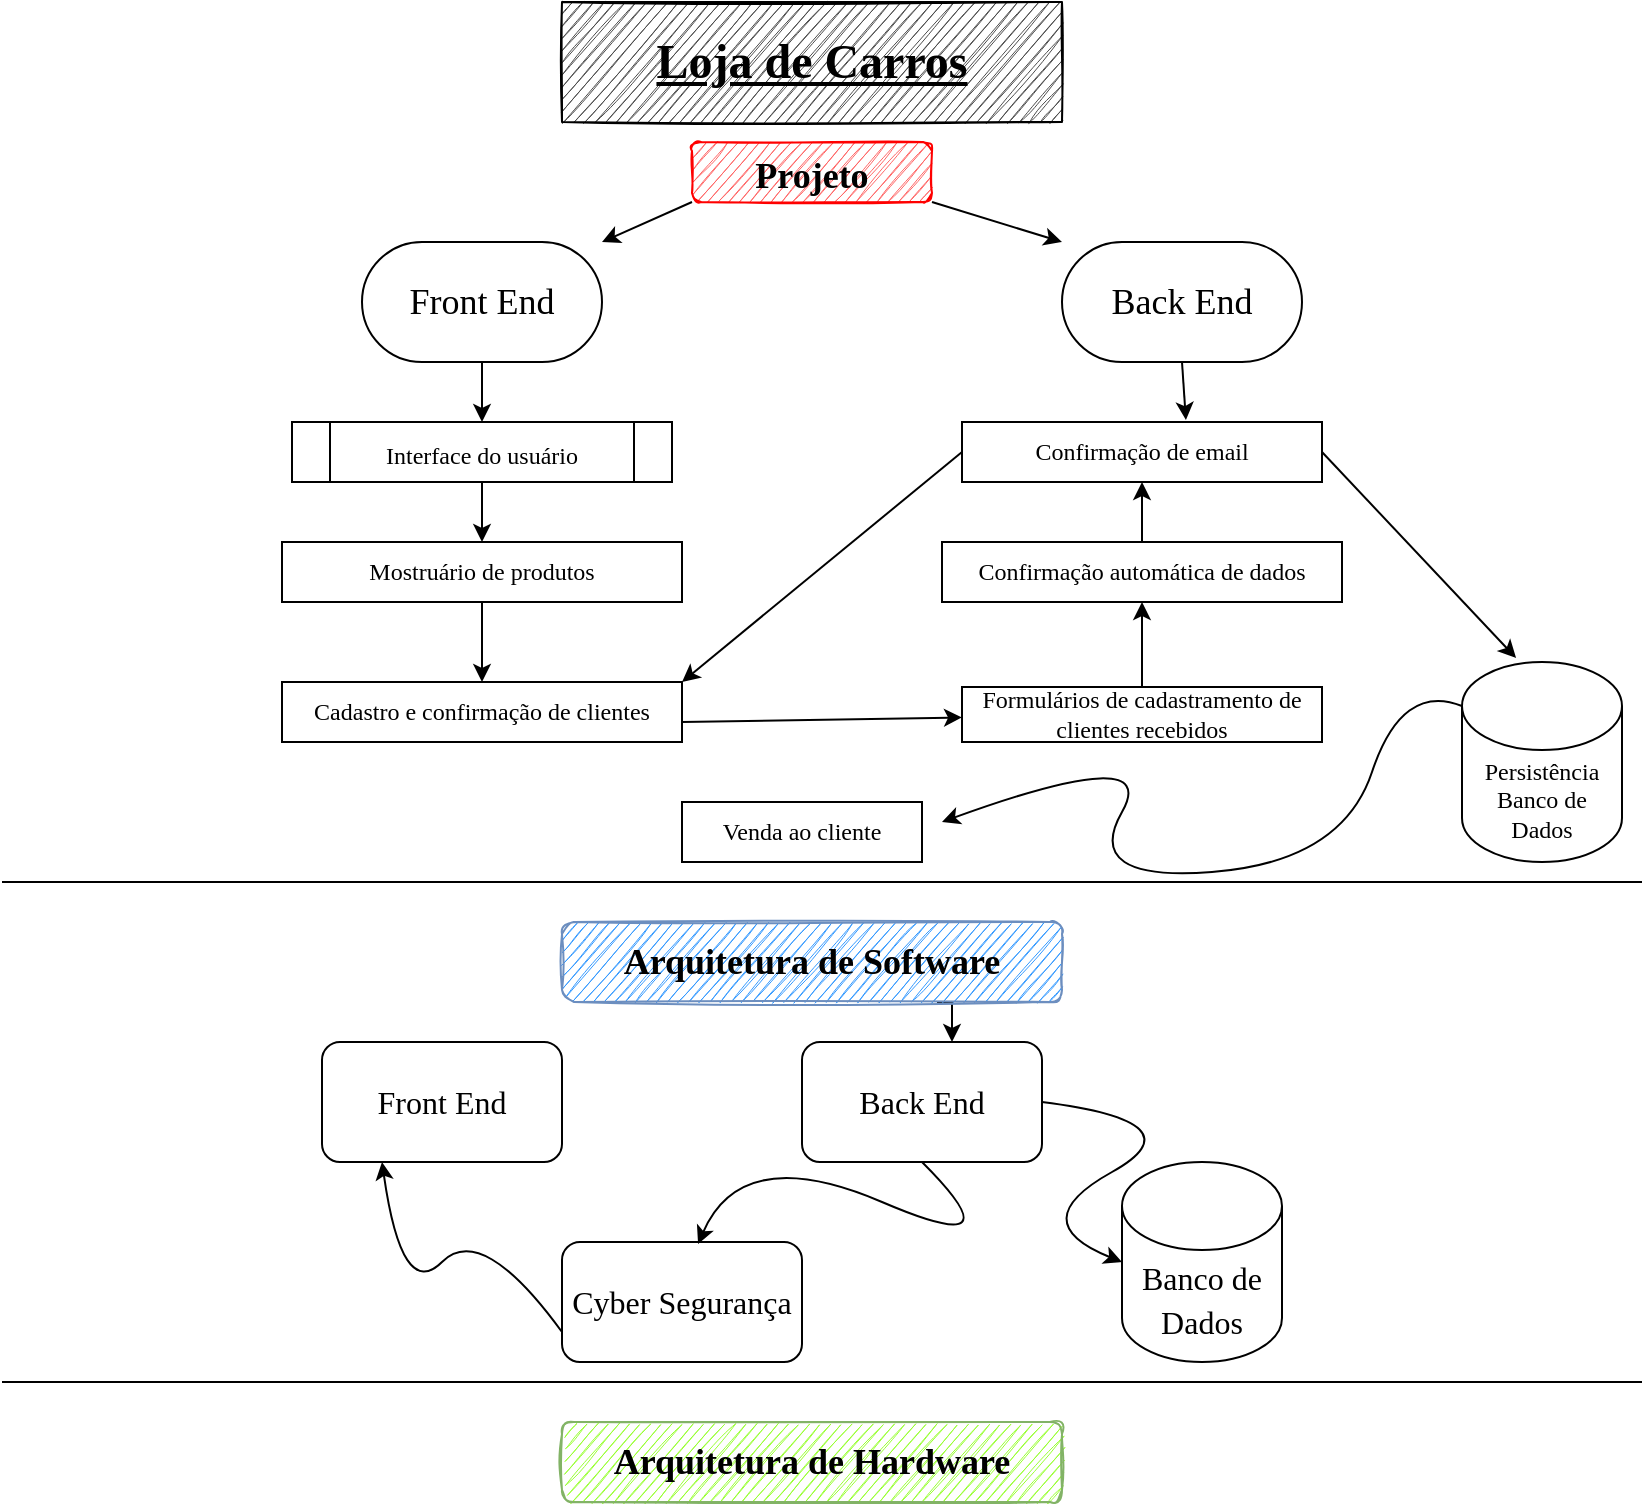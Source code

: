 <mxfile version="15.5.8" type="github">
  <diagram id="p7kDaAFhIi68iwCFzF20" name="Página-1">
    <mxGraphModel dx="1014" dy="546" grid="1" gridSize="10" guides="1" tooltips="1" connect="1" arrows="1" fold="1" page="1" pageScale="1" pageWidth="827" pageHeight="1169" math="0" shadow="0">
      <root>
        <mxCell id="qlQ8PFDM8nDWPTk6npvO-0" />
        <mxCell id="qlQ8PFDM8nDWPTk6npvO-1" parent="qlQ8PFDM8nDWPTk6npvO-0" />
        <mxCell id="aVcyfSPcGgtynPqEaSZF-3" value="&lt;font style=&quot;font-size: 24px&quot; face=&quot;Comic Sans MS&quot;&gt;&lt;b&gt;&lt;u&gt;Loja de Carros&lt;/u&gt;&lt;/b&gt;&lt;/font&gt;" style="rounded=0;whiteSpace=wrap;html=1;sketch=1;fillColor=#4D4D4D;" parent="qlQ8PFDM8nDWPTk6npvO-1" vertex="1">
          <mxGeometry x="280" width="250" height="60" as="geometry" />
        </mxCell>
        <mxCell id="aVcyfSPcGgtynPqEaSZF-15" style="edgeStyle=none;rounded=0;orthogonalLoop=1;jettySize=auto;html=1;exitX=0;exitY=1;exitDx=0;exitDy=0;entryX=1;entryY=0;entryDx=0;entryDy=0;fontFamily=Comic Sans MS;fontSize=10;" parent="qlQ8PFDM8nDWPTk6npvO-1" source="aVcyfSPcGgtynPqEaSZF-8" target="aVcyfSPcGgtynPqEaSZF-12" edge="1">
          <mxGeometry relative="1" as="geometry" />
        </mxCell>
        <mxCell id="aVcyfSPcGgtynPqEaSZF-16" style="edgeStyle=none;rounded=0;orthogonalLoop=1;jettySize=auto;html=1;exitX=1;exitY=1;exitDx=0;exitDy=0;entryX=0;entryY=0;entryDx=0;entryDy=0;fontFamily=Comic Sans MS;fontSize=10;" parent="qlQ8PFDM8nDWPTk6npvO-1" source="aVcyfSPcGgtynPqEaSZF-8" target="aVcyfSPcGgtynPqEaSZF-11" edge="1">
          <mxGeometry relative="1" as="geometry" />
        </mxCell>
        <mxCell id="aVcyfSPcGgtynPqEaSZF-8" value="&lt;font style=&quot;font-size: 18px&quot;&gt;&lt;b&gt;Projeto&lt;/b&gt;&lt;/font&gt;" style="rounded=1;whiteSpace=wrap;html=1;fontFamily=Comic Sans MS;fontSize=24;sketch=1;fillColor=#FF6666;strokeColor=#FF0000;" parent="qlQ8PFDM8nDWPTk6npvO-1" vertex="1">
          <mxGeometry x="345" y="70" width="120" height="30" as="geometry" />
        </mxCell>
        <mxCell id="aVcyfSPcGgtynPqEaSZF-31" style="edgeStyle=none;rounded=0;orthogonalLoop=1;jettySize=auto;html=1;exitX=0.5;exitY=1;exitDx=0;exitDy=0;fontFamily=Comic Sans MS;fontSize=12;entryX=0.622;entryY=-0.033;entryDx=0;entryDy=0;entryPerimeter=0;" parent="qlQ8PFDM8nDWPTk6npvO-1" source="aVcyfSPcGgtynPqEaSZF-11" target="aVcyfSPcGgtynPqEaSZF-30" edge="1">
          <mxGeometry relative="1" as="geometry">
            <mxPoint x="590" y="200" as="targetPoint" />
          </mxGeometry>
        </mxCell>
        <mxCell id="aVcyfSPcGgtynPqEaSZF-11" value="Back End" style="rounded=1;whiteSpace=wrap;html=1;fontFamily=Comic Sans MS;fontSize=18;arcSize=50;" parent="qlQ8PFDM8nDWPTk6npvO-1" vertex="1">
          <mxGeometry x="530" y="120" width="120" height="60" as="geometry" />
        </mxCell>
        <mxCell id="aVcyfSPcGgtynPqEaSZF-13" style="edgeStyle=none;rounded=0;orthogonalLoop=1;jettySize=auto;html=1;exitX=0.5;exitY=1;exitDx=0;exitDy=0;fontFamily=Comic Sans MS;fontSize=18;" parent="qlQ8PFDM8nDWPTk6npvO-1" source="aVcyfSPcGgtynPqEaSZF-12" edge="1">
          <mxGeometry relative="1" as="geometry">
            <mxPoint x="240" y="210" as="targetPoint" />
          </mxGeometry>
        </mxCell>
        <mxCell id="aVcyfSPcGgtynPqEaSZF-12" value="Front End" style="rounded=1;whiteSpace=wrap;html=1;fontFamily=Comic Sans MS;fontSize=18;arcSize=50;" parent="qlQ8PFDM8nDWPTk6npvO-1" vertex="1">
          <mxGeometry x="180" y="120" width="120" height="60" as="geometry" />
        </mxCell>
        <mxCell id="aVcyfSPcGgtynPqEaSZF-17" style="edgeStyle=none;rounded=0;orthogonalLoop=1;jettySize=auto;html=1;exitX=0.5;exitY=1;exitDx=0;exitDy=0;fontFamily=Comic Sans MS;fontSize=12;" parent="qlQ8PFDM8nDWPTk6npvO-1" source="aVcyfSPcGgtynPqEaSZF-14" edge="1">
          <mxGeometry relative="1" as="geometry">
            <mxPoint x="240" y="270" as="targetPoint" />
          </mxGeometry>
        </mxCell>
        <mxCell id="aVcyfSPcGgtynPqEaSZF-14" value="&lt;font style=&quot;font-size: 12px&quot;&gt;Interface do usuário&lt;/font&gt;" style="shape=process;whiteSpace=wrap;html=1;backgroundOutline=1;fontFamily=Comic Sans MS;fontSize=18;" parent="qlQ8PFDM8nDWPTk6npvO-1" vertex="1">
          <mxGeometry x="145" y="210" width="190" height="30" as="geometry" />
        </mxCell>
        <mxCell id="aVcyfSPcGgtynPqEaSZF-21" style="edgeStyle=none;rounded=0;orthogonalLoop=1;jettySize=auto;html=1;exitX=0.5;exitY=1;exitDx=0;exitDy=0;fontFamily=Comic Sans MS;fontSize=12;" parent="qlQ8PFDM8nDWPTk6npvO-1" source="aVcyfSPcGgtynPqEaSZF-19" edge="1">
          <mxGeometry relative="1" as="geometry">
            <mxPoint x="240" y="340" as="targetPoint" />
          </mxGeometry>
        </mxCell>
        <mxCell id="aVcyfSPcGgtynPqEaSZF-19" value="Mostruário de produtos" style="rounded=0;whiteSpace=wrap;html=1;fontFamily=Comic Sans MS;fontSize=12;" parent="qlQ8PFDM8nDWPTk6npvO-1" vertex="1">
          <mxGeometry x="140" y="270" width="200" height="30" as="geometry" />
        </mxCell>
        <mxCell id="aVcyfSPcGgtynPqEaSZF-26" style="edgeStyle=none;rounded=0;orthogonalLoop=1;jettySize=auto;html=1;fontFamily=Comic Sans MS;fontSize=12;exitX=1;exitY=0.667;exitDx=0;exitDy=0;exitPerimeter=0;" parent="qlQ8PFDM8nDWPTk6npvO-1" source="aVcyfSPcGgtynPqEaSZF-20" target="aVcyfSPcGgtynPqEaSZF-27" edge="1">
          <mxGeometry relative="1" as="geometry">
            <mxPoint x="470" y="350" as="targetPoint" />
            <mxPoint x="350" y="360" as="sourcePoint" />
          </mxGeometry>
        </mxCell>
        <mxCell id="aVcyfSPcGgtynPqEaSZF-20" value="Cadastro e confirmação&amp;nbsp;de clientes" style="rounded=0;whiteSpace=wrap;html=1;fontFamily=Comic Sans MS;fontSize=12;" parent="qlQ8PFDM8nDWPTk6npvO-1" vertex="1">
          <mxGeometry x="140" y="340" width="200" height="30" as="geometry" />
        </mxCell>
        <mxCell id="aVcyfSPcGgtynPqEaSZF-24" value="Venda ao cliente" style="rounded=0;whiteSpace=wrap;html=1;fontFamily=Comic Sans MS;fontSize=12;" parent="qlQ8PFDM8nDWPTk6npvO-1" vertex="1">
          <mxGeometry x="340" y="400" width="120" height="30" as="geometry" />
        </mxCell>
        <mxCell id="aVcyfSPcGgtynPqEaSZF-35" style="edgeStyle=none;rounded=0;orthogonalLoop=1;jettySize=auto;html=1;exitX=0.5;exitY=0;exitDx=0;exitDy=0;fontFamily=Comic Sans MS;fontSize=12;entryX=0.5;entryY=1;entryDx=0;entryDy=0;" parent="qlQ8PFDM8nDWPTk6npvO-1" source="aVcyfSPcGgtynPqEaSZF-27" target="aVcyfSPcGgtynPqEaSZF-28" edge="1">
          <mxGeometry relative="1" as="geometry">
            <mxPoint x="570" y="310" as="targetPoint" />
          </mxGeometry>
        </mxCell>
        <mxCell id="aVcyfSPcGgtynPqEaSZF-27" value="Formulários de cadastramento de clientes recebidos" style="rounded=0;whiteSpace=wrap;html=1;fontFamily=Comic Sans MS;fontSize=12;" parent="qlQ8PFDM8nDWPTk6npvO-1" vertex="1">
          <mxGeometry x="480" y="342.5" width="180" height="27.5" as="geometry" />
        </mxCell>
        <mxCell id="aVcyfSPcGgtynPqEaSZF-36" style="edgeStyle=none;rounded=0;orthogonalLoop=1;jettySize=auto;html=1;exitX=0.5;exitY=0;exitDx=0;exitDy=0;entryX=0.5;entryY=1;entryDx=0;entryDy=0;fontFamily=Comic Sans MS;fontSize=12;" parent="qlQ8PFDM8nDWPTk6npvO-1" source="aVcyfSPcGgtynPqEaSZF-28" target="aVcyfSPcGgtynPqEaSZF-30" edge="1">
          <mxGeometry relative="1" as="geometry" />
        </mxCell>
        <mxCell id="aVcyfSPcGgtynPqEaSZF-38" style="edgeStyle=none;rounded=0;orthogonalLoop=1;jettySize=auto;html=1;exitX=0;exitY=0.5;exitDx=0;exitDy=0;fontFamily=Comic Sans MS;fontSize=12;entryX=1;entryY=0;entryDx=0;entryDy=0;entryPerimeter=0;" parent="qlQ8PFDM8nDWPTk6npvO-1" source="aVcyfSPcGgtynPqEaSZF-30" target="aVcyfSPcGgtynPqEaSZF-20" edge="1">
          <mxGeometry relative="1" as="geometry">
            <mxPoint x="350" y="340" as="targetPoint" />
          </mxGeometry>
        </mxCell>
        <mxCell id="aVcyfSPcGgtynPqEaSZF-28" value="Confirmação automática de dados" style="rounded=0;whiteSpace=wrap;html=1;fontFamily=Comic Sans MS;fontSize=12;" parent="qlQ8PFDM8nDWPTk6npvO-1" vertex="1">
          <mxGeometry x="470" y="270" width="200" height="30" as="geometry" />
        </mxCell>
        <mxCell id="aVcyfSPcGgtynPqEaSZF-29" value="Persistência&lt;br&gt;Banco de&lt;br&gt;Dados" style="shape=cylinder3;whiteSpace=wrap;html=1;boundedLbl=1;backgroundOutline=1;size=22;fontFamily=Comic Sans MS;fontSize=12;" parent="qlQ8PFDM8nDWPTk6npvO-1" vertex="1">
          <mxGeometry x="730" y="330" width="80" height="100" as="geometry" />
        </mxCell>
        <mxCell id="aVcyfSPcGgtynPqEaSZF-34" style="edgeStyle=none;rounded=0;orthogonalLoop=1;jettySize=auto;html=1;exitX=1;exitY=0.5;exitDx=0;exitDy=0;fontFamily=Comic Sans MS;fontSize=12;entryX=0.338;entryY=-0.02;entryDx=0;entryDy=0;entryPerimeter=0;" parent="qlQ8PFDM8nDWPTk6npvO-1" source="aVcyfSPcGgtynPqEaSZF-30" target="aVcyfSPcGgtynPqEaSZF-29" edge="1">
          <mxGeometry relative="1" as="geometry">
            <mxPoint x="750" y="350" as="targetPoint" />
          </mxGeometry>
        </mxCell>
        <mxCell id="aVcyfSPcGgtynPqEaSZF-30" value="&lt;span&gt;Confirmação de email&lt;/span&gt;" style="rounded=0;whiteSpace=wrap;html=1;fontFamily=Comic Sans MS;fontSize=12;" parent="qlQ8PFDM8nDWPTk6npvO-1" vertex="1">
          <mxGeometry x="480" y="210" width="180" height="30" as="geometry" />
        </mxCell>
        <mxCell id="bIJbOU5z_14CMwWA4z-d-14" style="edgeStyle=orthogonalEdgeStyle;rounded=0;orthogonalLoop=1;jettySize=auto;html=1;exitX=0.75;exitY=1;exitDx=0;exitDy=0;entryX=0.625;entryY=0;entryDx=0;entryDy=0;entryPerimeter=0;fontFamily=Comic Sans MS;fontSize=14;fontColor=#000000;" parent="qlQ8PFDM8nDWPTk6npvO-1" source="bIJbOU5z_14CMwWA4z-d-3" target="bIJbOU5z_14CMwWA4z-d-5" edge="1">
          <mxGeometry relative="1" as="geometry" />
        </mxCell>
        <mxCell id="bIJbOU5z_14CMwWA4z-d-3" value="&lt;font face=&quot;Comic Sans MS&quot; style=&quot;font-size: 18px&quot;&gt;&lt;b&gt;Arquitetura de Software&lt;/b&gt;&lt;/font&gt;" style="rounded=1;whiteSpace=wrap;html=1;fillColor=#3399FF;strokeColor=#6c8ebf;sketch=1;glass=0;" parent="qlQ8PFDM8nDWPTk6npvO-1" vertex="1">
          <mxGeometry x="280" y="460" width="250" height="40" as="geometry" />
        </mxCell>
        <mxCell id="bIJbOU5z_14CMwWA4z-d-4" value="&lt;font size=&quot;3&quot;&gt;Banco de Dados&lt;/font&gt;" style="shape=cylinder3;whiteSpace=wrap;html=1;boundedLbl=1;backgroundOutline=1;size=22;fontFamily=Comic Sans MS;fontSize=18;" parent="qlQ8PFDM8nDWPTk6npvO-1" vertex="1">
          <mxGeometry x="560" y="580" width="80" height="100" as="geometry" />
        </mxCell>
        <mxCell id="bIJbOU5z_14CMwWA4z-d-5" value="&lt;font style=&quot;font-size: 16px&quot;&gt;Back End&lt;/font&gt;" style="rounded=1;whiteSpace=wrap;html=1;fontFamily=Comic Sans MS;fontSize=18;" parent="qlQ8PFDM8nDWPTk6npvO-1" vertex="1">
          <mxGeometry x="400" y="520" width="120" height="60" as="geometry" />
        </mxCell>
        <mxCell id="bIJbOU5z_14CMwWA4z-d-6" value="&lt;font style=&quot;font-size: 16px&quot;&gt;Cyber Segurança&lt;/font&gt;" style="rounded=1;whiteSpace=wrap;html=1;fontFamily=Comic Sans MS;fontSize=18;" parent="qlQ8PFDM8nDWPTk6npvO-1" vertex="1">
          <mxGeometry x="280" y="620" width="120" height="60" as="geometry" />
        </mxCell>
        <mxCell id="bIJbOU5z_14CMwWA4z-d-7" value="&lt;font size=&quot;3&quot;&gt;Front End&lt;/font&gt;" style="rounded=1;whiteSpace=wrap;html=1;fontFamily=Comic Sans MS;fontSize=18;" parent="qlQ8PFDM8nDWPTk6npvO-1" vertex="1">
          <mxGeometry x="160" y="520" width="120" height="60" as="geometry" />
        </mxCell>
        <mxCell id="bIJbOU5z_14CMwWA4z-d-8" value="&lt;font face=&quot;Comic Sans MS&quot; style=&quot;font-size: 18px&quot;&gt;&lt;b&gt;Arquitetura de Hardware&lt;/b&gt;&lt;/font&gt;" style="rounded=1;whiteSpace=wrap;html=1;fillColor=#99FF33;strokeColor=#82b366;sketch=1;" parent="qlQ8PFDM8nDWPTk6npvO-1" vertex="1">
          <mxGeometry x="280" y="710" width="250" height="40" as="geometry" />
        </mxCell>
        <mxCell id="bIJbOU5z_14CMwWA4z-d-9" value="" style="curved=1;endArrow=classic;html=1;rounded=0;fontFamily=Comic Sans MS;fontSize=14;fontColor=#000000;exitX=1;exitY=0.5;exitDx=0;exitDy=0;entryX=0;entryY=0.5;entryDx=0;entryDy=0;entryPerimeter=0;" parent="qlQ8PFDM8nDWPTk6npvO-1" source="bIJbOU5z_14CMwWA4z-d-5" target="bIJbOU5z_14CMwWA4z-d-4" edge="1">
          <mxGeometry width="50" height="50" relative="1" as="geometry">
            <mxPoint x="460" y="670" as="sourcePoint" />
            <mxPoint x="550" y="630" as="targetPoint" />
            <Array as="points">
              <mxPoint x="600" y="560" />
              <mxPoint x="510" y="610" />
            </Array>
          </mxGeometry>
        </mxCell>
        <mxCell id="bIJbOU5z_14CMwWA4z-d-10" value="" style="curved=1;endArrow=classic;html=1;rounded=0;fontFamily=Comic Sans MS;fontSize=14;fontColor=#000000;exitX=0.5;exitY=1;exitDx=0;exitDy=0;entryX=0.567;entryY=0.017;entryDx=0;entryDy=0;entryPerimeter=0;" parent="qlQ8PFDM8nDWPTk6npvO-1" source="bIJbOU5z_14CMwWA4z-d-5" target="bIJbOU5z_14CMwWA4z-d-6" edge="1">
          <mxGeometry width="50" height="50" relative="1" as="geometry">
            <mxPoint x="270" y="460" as="sourcePoint" />
            <mxPoint x="190" y="510" as="targetPoint" />
            <Array as="points">
              <mxPoint x="510" y="630" />
              <mxPoint x="370" y="570" />
            </Array>
          </mxGeometry>
        </mxCell>
        <mxCell id="bIJbOU5z_14CMwWA4z-d-12" value="" style="curved=1;endArrow=classic;html=1;rounded=0;fontFamily=Comic Sans MS;fontSize=14;fontColor=#000000;entryX=0.25;entryY=1;entryDx=0;entryDy=0;exitX=0;exitY=0.75;exitDx=0;exitDy=0;" parent="qlQ8PFDM8nDWPTk6npvO-1" source="bIJbOU5z_14CMwWA4z-d-6" target="bIJbOU5z_14CMwWA4z-d-7" edge="1">
          <mxGeometry width="50" height="50" relative="1" as="geometry">
            <mxPoint x="270" y="660" as="sourcePoint" />
            <mxPoint x="260" y="640" as="targetPoint" />
            <Array as="points">
              <mxPoint x="240" y="610" />
              <mxPoint x="200" y="650" />
            </Array>
          </mxGeometry>
        </mxCell>
        <mxCell id="OYarK3M3KfXc6UeboWhu-0" value="" style="curved=1;endArrow=classic;html=1;rounded=0;exitX=0;exitY=0;exitDx=0;exitDy=22;exitPerimeter=0;" edge="1" parent="qlQ8PFDM8nDWPTk6npvO-1" source="aVcyfSPcGgtynPqEaSZF-29">
          <mxGeometry width="50" height="50" relative="1" as="geometry">
            <mxPoint x="610" y="450" as="sourcePoint" />
            <mxPoint x="470" y="410" as="targetPoint" />
            <Array as="points">
              <mxPoint x="700" y="340" />
              <mxPoint x="670" y="430" />
              <mxPoint x="540" y="440" />
              <mxPoint x="580" y="370" />
            </Array>
          </mxGeometry>
        </mxCell>
        <mxCell id="N_W4_Cv9C_rviVgOPDVo-0" value="" style="endArrow=none;html=1;rounded=0;" edge="1" parent="qlQ8PFDM8nDWPTk6npvO-1">
          <mxGeometry width="50" height="50" relative="1" as="geometry">
            <mxPoint y="440" as="sourcePoint" />
            <mxPoint x="820" y="440" as="targetPoint" />
          </mxGeometry>
        </mxCell>
        <mxCell id="N_W4_Cv9C_rviVgOPDVo-1" value="" style="endArrow=none;html=1;rounded=0;" edge="1" parent="qlQ8PFDM8nDWPTk6npvO-1">
          <mxGeometry width="50" height="50" relative="1" as="geometry">
            <mxPoint y="690" as="sourcePoint" />
            <mxPoint x="820" y="690" as="targetPoint" />
          </mxGeometry>
        </mxCell>
      </root>
    </mxGraphModel>
  </diagram>
</mxfile>
